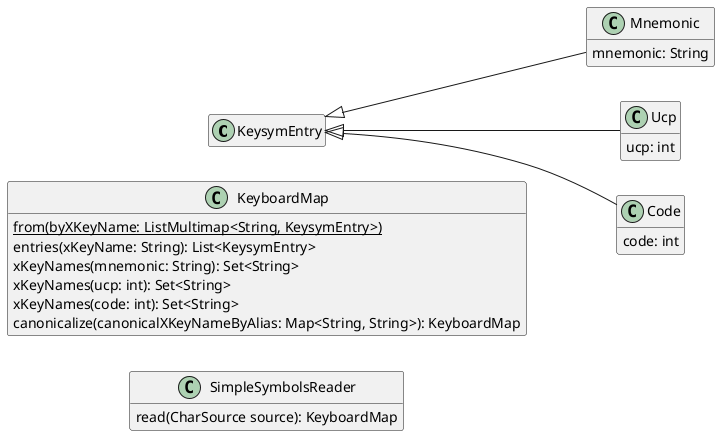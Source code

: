 @startuml Mapping
hide empty members
left to right direction

class "KeysymEntry" {}
class "Mnemonic" {
  mnemonic: String
}
class "Ucp" {
  ucp: int
}
class "Code" {
  code: int
}

"KeysymEntry" <|-- "Mnemonic"
"KeysymEntry" <|-- "Ucp"
"KeysymEntry" <|-- "Code"

class "KeyboardMap" {
  {static} from(byXKeyName: ListMultimap<String, KeysymEntry>)
  entries(xKeyName: String): List<KeysymEntry>
  xKeyNames(mnemonic: String): Set<String>
  xKeyNames(ucp: int): Set<String>
  xKeyNames(code: int): Set<String>
  canonicalize(canonicalXKeyNameByAlias: Map<String, String>): KeyboardMap
}

class "SimpleSymbolsReader" {
  read(CharSource source): KeyboardMap
}

KeysymEntry -[hidden]> KeyboardMap
KeyboardMap -[hidden]> SimpleSymbolsReader

@enduml
